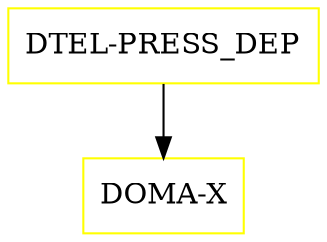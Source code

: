 digraph G {
  "DTEL-PRESS_DEP" [shape=box,color=yellow];
  "DOMA-X" [shape=box,color=yellow,URL="./DOMA_X.html"];
  "DTEL-PRESS_DEP" -> "DOMA-X";
}
